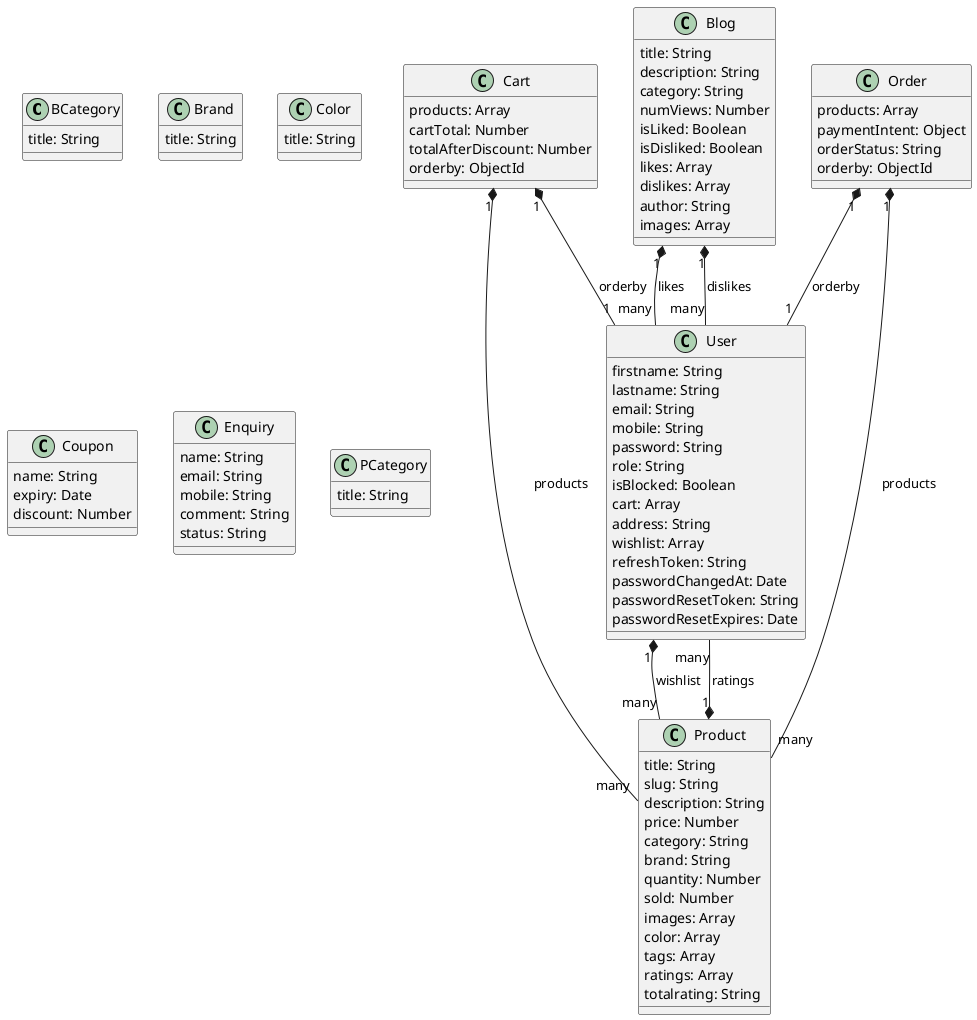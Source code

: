 @startuml
' #######################################################
' # Diagramme de classe pour les modèles MongoDB        #
' # Commentaires en français pour les noms des tables   #
' #######################################################

' Table : Catégorie de Blog
class BCategory {
  title: String
}

' Table : Blog
class Blog {
  title: String
  description: String
  category: String
  numViews: Number
  isLiked: Boolean
  isDisliked: Boolean
  likes: Array
  dislikes: Array
  author: String
  images: Array
}

' Table : Marque
class Brand {
  title: String
}

' Table : Panier
class Cart {
  products: Array
  cartTotal: Number
  totalAfterDiscount: Number
  orderby: ObjectId
}

' Table : Couleur
class Color {
  title: String
}

' Table : Coupon
class Coupon {
  name: String
  expiry: Date
  discount: Number
}

' Table : Demande de renseignements
class Enquiry {
  name: String
  email: String
  mobile: String
  comment: String
  status: String
}

' Table : Commande
class Order {
  products: Array
  paymentIntent: Object
  orderStatus: String
  orderby: ObjectId
}

' Table : Catégorie de Produit
class PCategory {
  title: String
}

' Table : Produit
class Product {
  title: String
  slug: String
  description: String
  price: Number
  category: String
  brand: String
  quantity: Number
  sold: Number
  images: Array
  color: Array
  tags: Array
  ratings: Array
  totalrating: String
}

' Table : Utilisateur
class User {
  firstname: String
  lastname: String
  email: String
  mobile: String
  password: String
  role: String
  isBlocked: Boolean
  cart: Array
  address: String
  wishlist: Array
  refreshToken: String
  passwordChangedAt: Date
  passwordResetToken: String
  passwordResetExpires: Date
}

' Relations entre les tables
Blog "1" *-- "many" User : likes
Blog "1" *-- "many" User : dislikes
Cart "1" *-- "many" Product : products
Cart "1" *-- "1" User : orderby
Order "1" *-- "many" Product : products
Order "1" *-- "1" User : orderby
Product "1" *-- "many" User : ratings
User "1" *-- "many" Product : wishlist
@enduml